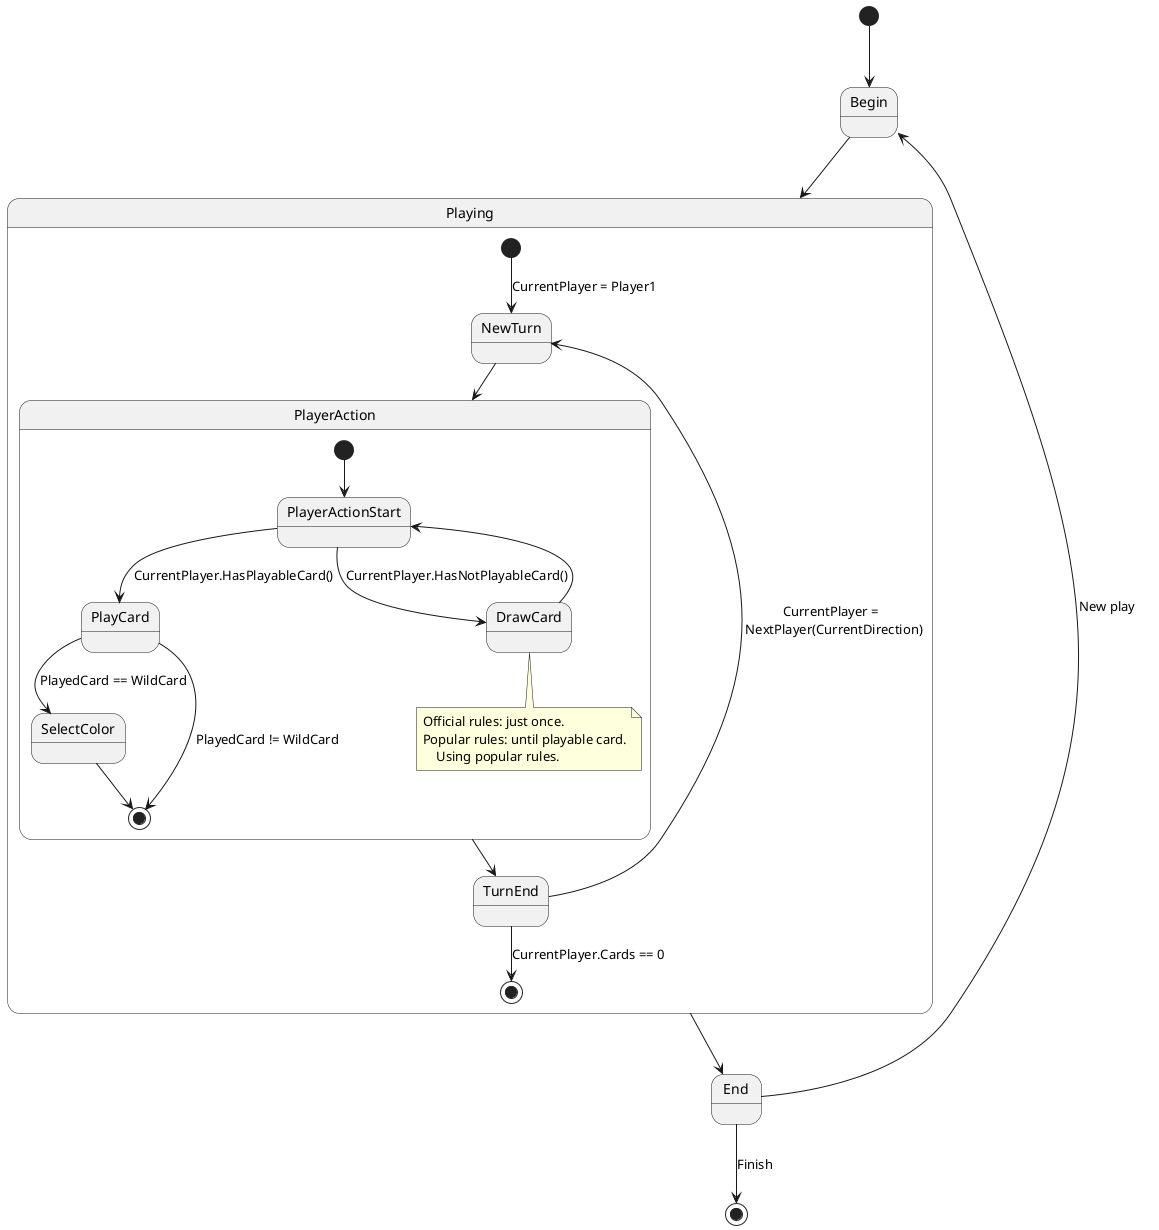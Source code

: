 ﻿@startuml

[*] --> Begin

Begin --> Playing
Playing --> End

End --> Begin : New play
End --> [*] : Finish


state Playing {
  [*] --> NewTurn : CurrentPlayer = Player1
  NewTurn --> PlayerAction
  
  PlayerAction --> TurnEnd
  TurnEnd --> [*] : CurrentPlayer.Cards == 0
  TurnEnd --> NewTurn : CurrentPlayer = \n NextPlayer(CurrentDirection)

  state PlayerAction{
    [*] --> PlayerActionStart
    PlayerActionStart --> PlayCard : CurrentPlayer.HasPlayableCard()  
    PlayCard --> SelectColor : PlayedCard == WildCard  
    PlayCard --> [*] : PlayedCard != WildCard
    
    SelectColor --> [*]  
    
    PlayerActionStart --> DrawCard : CurrentPlayer.HasNotPlayableCard()
    DrawCard --> PlayerActionStart
    
    note bottom of DrawCard 
    Official rules: just once.
    Popular rules: until playable card.
        Using popular rules.    
    endnote
  }
}
@enduml